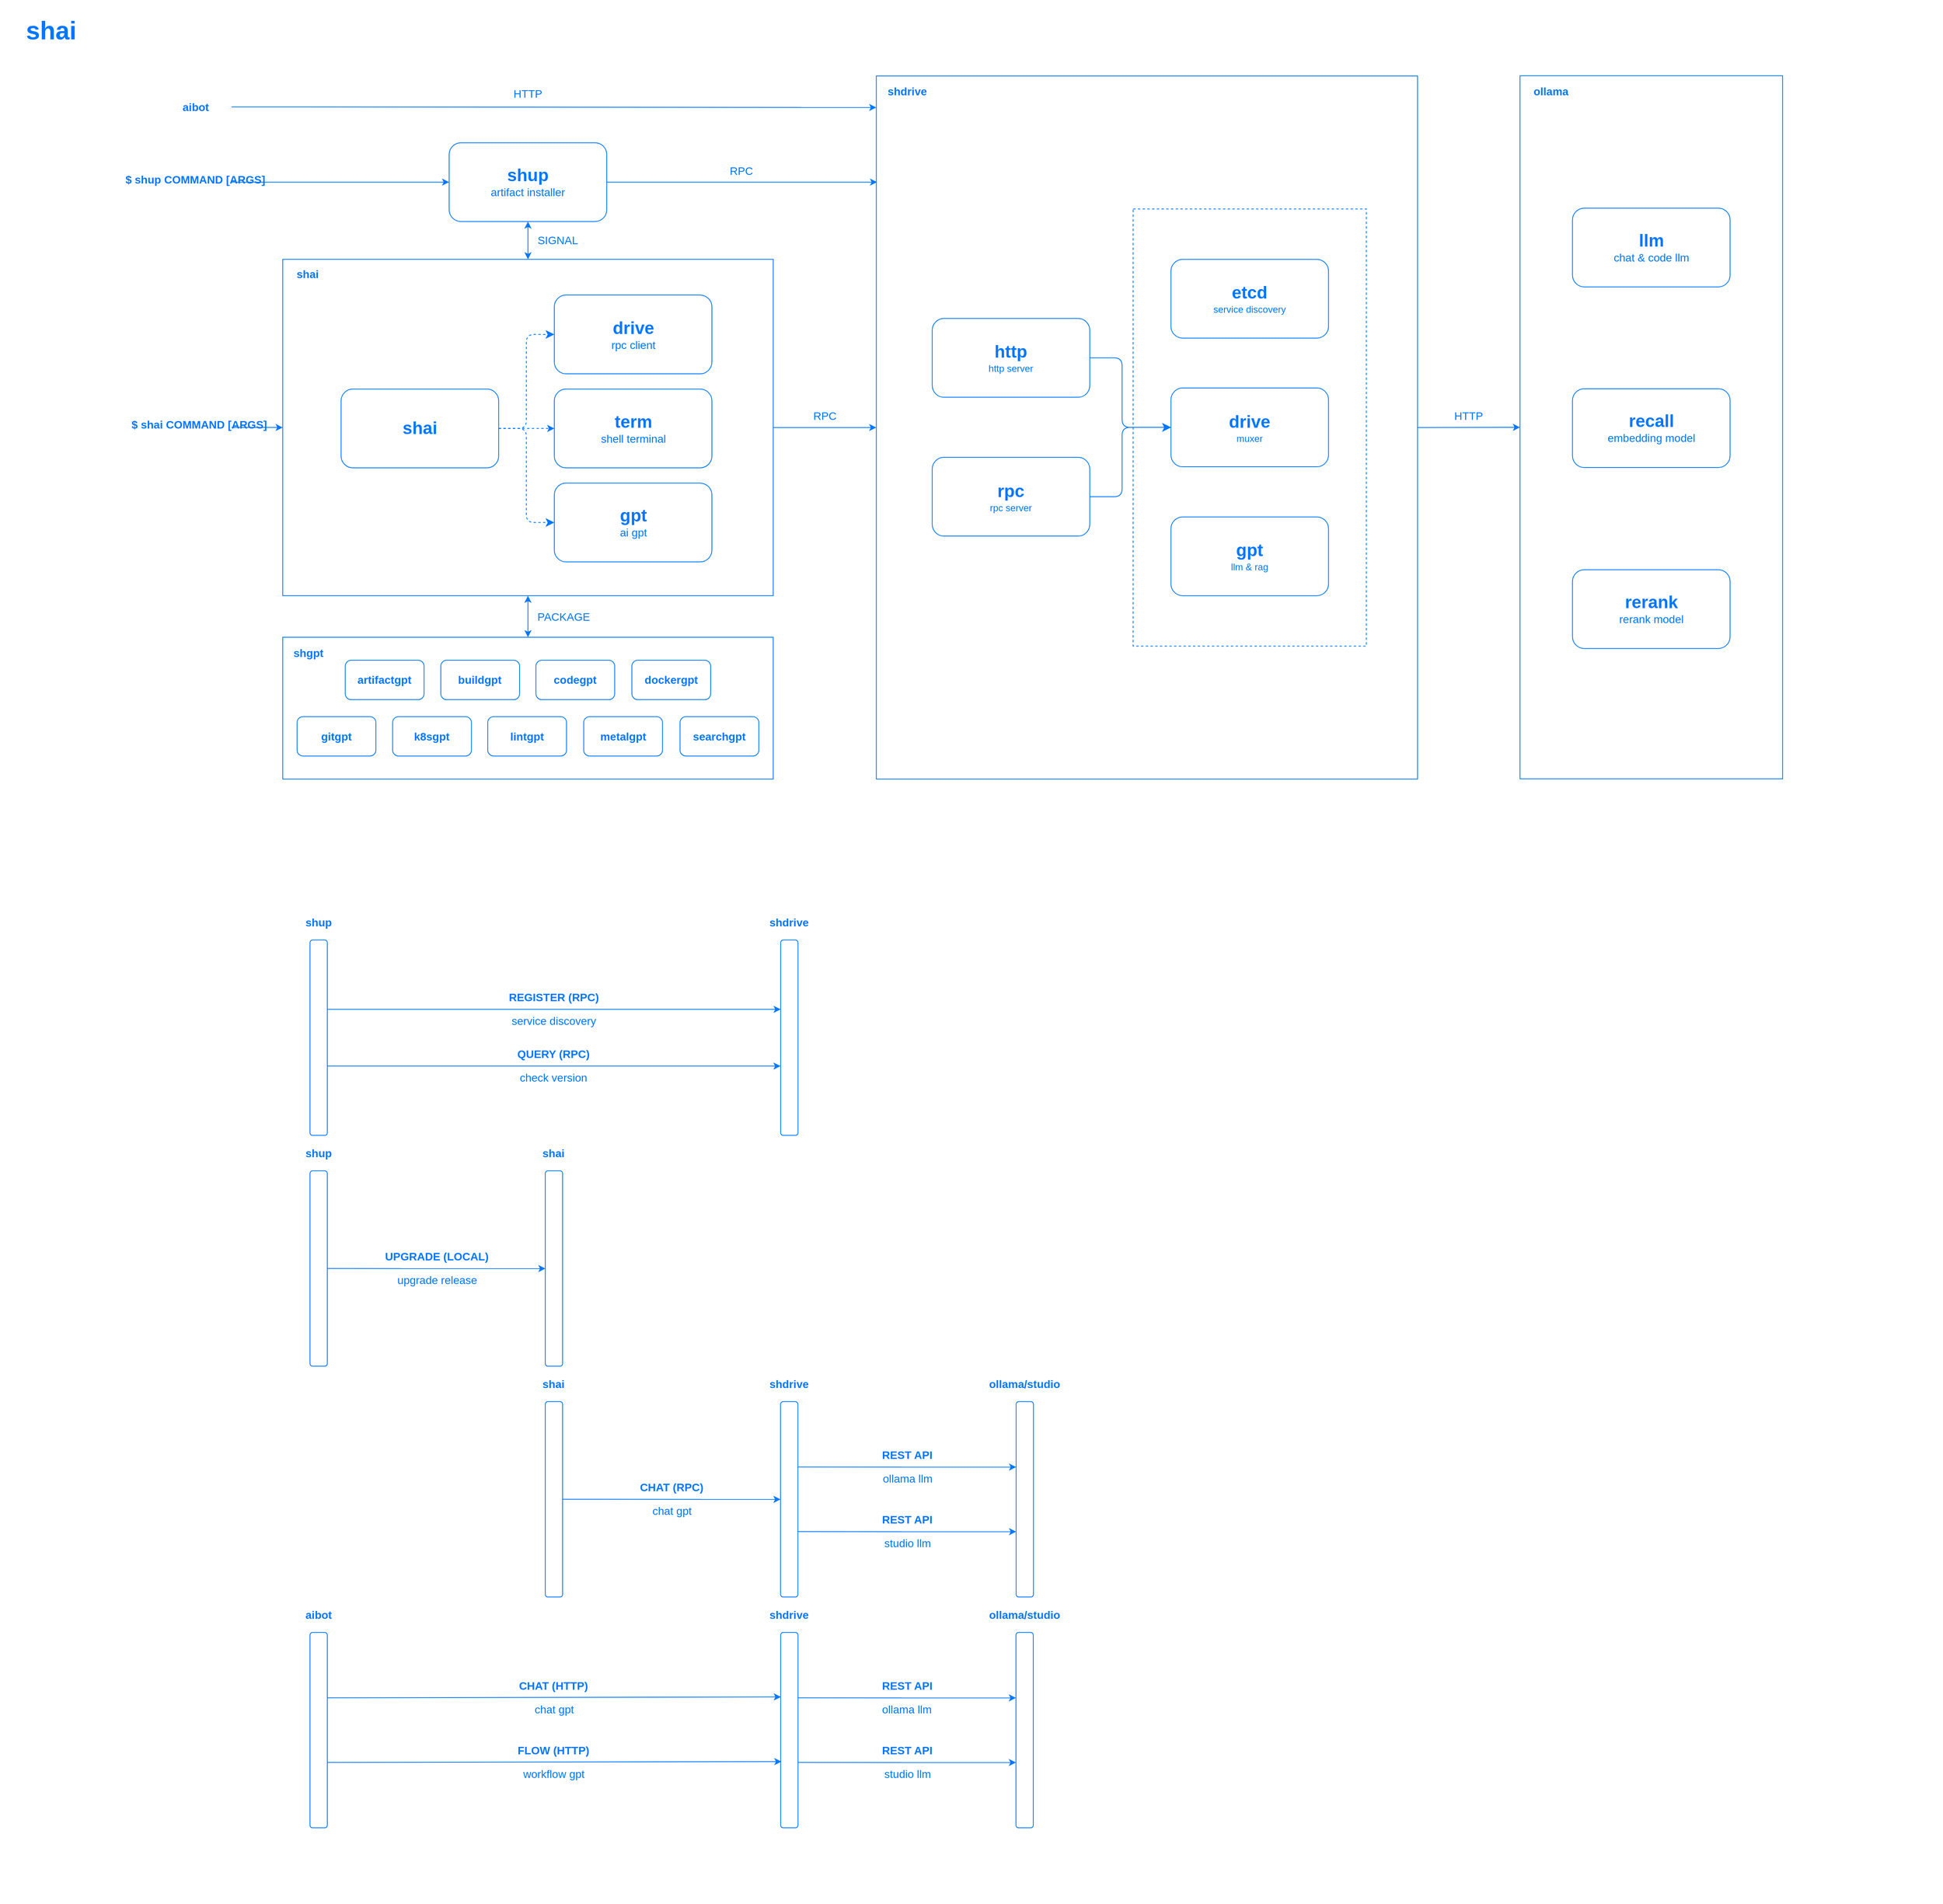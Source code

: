 <mxfile scale="2" border="0">
    <diagram id="lRwunp---gVruRk167lT" name="Page-1">
        <mxGraphModel dx="2921" dy="2061" grid="0" gridSize="10" guides="1" tooltips="1" connect="1" arrows="1" fold="1" page="1" pageScale="1" pageWidth="850" pageHeight="1100" math="0" shadow="0">
            <root>
                <mxCell id="0"/>
                <mxCell id="1" parent="0"/>
                <mxCell id="4" value="" style="rounded=0;whiteSpace=wrap;html=1;strokeColor=none;fillColor=#FFFFFF;" parent="1" vertex="1">
                    <mxGeometry x="-70" y="302.5" width="2465" height="2415.5" as="geometry"/>
                </mxCell>
                <mxCell id="15" value="&lt;font color=&quot;#0077ff&quot; style=&quot;&quot;&gt;&lt;br&gt;&lt;/font&gt;" style="rounded=0;whiteSpace=wrap;html=1;strokeColor=#0077FF;fillColor=none;shadow=0;" parent="1" vertex="1">
                    <mxGeometry x="1042.2" y="398.44" width="686.94" height="892.5" as="geometry"/>
                </mxCell>
                <mxCell id="82" value="" style="rounded=0;whiteSpace=wrap;html=1;fillColor=none;dashed=1;strokeColor=#0077FF;" parent="1" vertex="1">
                    <mxGeometry x="1368.14" y="567.19" width="296" height="555" as="geometry"/>
                </mxCell>
                <mxCell id="24" value="&lt;font color=&quot;#0077ff&quot; style=&quot;&quot;&gt;&lt;br&gt;&lt;/font&gt;" style="rounded=0;whiteSpace=wrap;html=1;strokeColor=#0077FF;fillColor=none;shadow=0;" parent="1" vertex="1">
                    <mxGeometry x="288.83" y="1110.94" width="622.5" height="180" as="geometry"/>
                </mxCell>
                <mxCell id="14" value="" style="rounded=0;whiteSpace=wrap;html=1;strokeColor=#0077FF;fontSize=14;fontColor=#0077FF;fillColor=none;" parent="1" vertex="1">
                    <mxGeometry x="288.83" y="631.19" width="622.5" height="427" as="geometry"/>
                </mxCell>
                <mxCell id="2" value="&lt;font color=&quot;#0077ff&quot; style=&quot;&quot;&gt;&lt;span style=&quot;font-weight: bold; font-size: 22px;&quot;&gt;shai&lt;/span&gt;&lt;br&gt;&lt;/font&gt;" style="rounded=1;whiteSpace=wrap;html=1;strokeColor=#0077FF;fillColor=none;shadow=0;" parent="1" vertex="1">
                    <mxGeometry x="362.9" y="795.93" width="200" height="100" as="geometry"/>
                </mxCell>
                <mxCell id="3" value="$&amp;nbsp;shai COMMAND [ARGS]" style="text;html=1;strokeColor=none;fillColor=none;align=center;verticalAlign=middle;whiteSpace=wrap;rounded=0;fontStyle=1;dashed=1;fontColor=#0077FF;fontSize=14;" parent="1" vertex="1">
                    <mxGeometry x="73.22" y="818.63" width="220" height="45" as="geometry"/>
                </mxCell>
                <mxCell id="5" value="$&amp;nbsp;shup COMMAND [ARGS]" style="text;html=1;strokeColor=none;fillColor=none;align=center;verticalAlign=middle;whiteSpace=wrap;rounded=0;fontStyle=1;dashed=1;fontColor=#0077FF;fontSize=14;" parent="1" vertex="1">
                    <mxGeometry x="63.22" y="507.38" width="230" height="45" as="geometry"/>
                </mxCell>
                <mxCell id="6" value="" style="endArrow=classic;html=1;fontSize=14;fontColor=#0077FF;entryX=0;entryY=0.5;entryDx=0;entryDy=0;exitX=1;exitY=0.5;exitDx=0;exitDy=0;strokeColor=#0077FF;" parent="1" target="14" edge="1">
                    <mxGeometry width="50" height="50" relative="1" as="geometry">
                        <mxPoint x="223.83" y="844.44" as="sourcePoint"/>
                        <mxPoint x="673.83" y="763.44" as="targetPoint"/>
                    </mxGeometry>
                </mxCell>
                <mxCell id="7" value="&lt;font color=&quot;#0077ff&quot; style=&quot;&quot;&gt;&lt;span style=&quot;font-weight: bold; font-size: 22px;&quot;&gt;shup&lt;/span&gt;&lt;br&gt;&lt;font style=&quot;font-size: 14px;&quot;&gt;artifact installer&lt;/font&gt;&lt;br&gt;&lt;/font&gt;" style="rounded=1;whiteSpace=wrap;html=1;strokeColor=#0077FF;fillColor=none;shadow=0;" parent="1" vertex="1">
                    <mxGeometry x="500.08" y="483.19" width="200" height="100" as="geometry"/>
                </mxCell>
                <mxCell id="9" value="&lt;span style=&quot;border-color: var(--border-color); color: rgb(0, 119, 255); font-weight: bold; font-size: 22px;&quot;&gt;drive&lt;/span&gt;&lt;br style=&quot;border-color: var(--border-color); color: rgb(0, 119, 255);&quot;&gt;&lt;font color=&quot;#0077ff&quot; style=&quot;&quot;&gt;&lt;span style=&quot;font-size: 14px;&quot;&gt;rpc client&lt;/span&gt;&lt;br&gt;&lt;/font&gt;" style="rounded=1;whiteSpace=wrap;html=1;strokeColor=#0077FF;fillColor=none;shadow=0;" parent="1" vertex="1">
                    <mxGeometry x="633.53" y="676.56" width="200" height="100" as="geometry"/>
                </mxCell>
                <mxCell id="12" value="" style="endArrow=classic;html=1;fontSize=14;fontColor=#0077FF;entryX=0;entryY=0.5;entryDx=0;entryDy=0;exitX=1;exitY=0.5;exitDx=0;exitDy=0;strokeColor=#0077FF;" parent="1" target="7" edge="1">
                    <mxGeometry width="50" height="50" relative="1" as="geometry">
                        <mxPoint x="223.83" y="533.19" as="sourcePoint"/>
                        <mxPoint x="333.83" y="360.69" as="targetPoint"/>
                    </mxGeometry>
                </mxCell>
                <mxCell id="23" value="" style="endArrow=classic;html=1;fontSize=14;fontColor=#0077FF;exitX=1;exitY=0.5;exitDx=0;exitDy=0;strokeColor=#0077FF;entryX=0;entryY=0.5;entryDx=0;entryDy=0;" parent="1" source="15" target="65" edge="1">
                    <mxGeometry width="50" height="50" relative="1" as="geometry">
                        <mxPoint x="1296.58" y="884.44" as="sourcePoint"/>
                        <mxPoint x="1401.33" y="878.44" as="targetPoint"/>
                    </mxGeometry>
                </mxCell>
                <mxCell id="25" value="&lt;font color=&quot;#0077ff&quot; style=&quot;&quot;&gt;&lt;b style=&quot;&quot;&gt;&lt;font style=&quot;font-size: 14px;&quot;&gt;artifactgpt&lt;/font&gt;&lt;/b&gt;&lt;br&gt;&lt;/font&gt;" style="rounded=1;whiteSpace=wrap;html=1;strokeColor=#0077FF;fillColor=none;shadow=0;" parent="1" vertex="1">
                    <mxGeometry x="368.2" y="1140.16" width="100" height="50" as="geometry"/>
                </mxCell>
                <mxCell id="26" value="&lt;font color=&quot;#0077ff&quot; style=&quot;&quot;&gt;&lt;b style=&quot;&quot;&gt;&lt;font style=&quot;font-size: 14px;&quot;&gt;buildgpt&lt;/font&gt;&lt;/b&gt;&lt;br&gt;&lt;/font&gt;" style="rounded=1;whiteSpace=wrap;html=1;strokeColor=#0077FF;fillColor=none;shadow=0;" parent="1" vertex="1">
                    <mxGeometry x="489.45" y="1140.16" width="100" height="50" as="geometry"/>
                </mxCell>
                <mxCell id="27" value="&lt;font color=&quot;#0077ff&quot; style=&quot;&quot;&gt;&lt;b style=&quot;&quot;&gt;&lt;font style=&quot;font-size: 14px;&quot;&gt;codegpt&lt;/font&gt;&lt;/b&gt;&lt;br&gt;&lt;/font&gt;" style="rounded=1;whiteSpace=wrap;html=1;strokeColor=#0077FF;fillColor=none;shadow=0;" parent="1" vertex="1">
                    <mxGeometry x="610.17" y="1140.16" width="100" height="50" as="geometry"/>
                </mxCell>
                <mxCell id="28" value="&lt;font color=&quot;#0077ff&quot; style=&quot;&quot;&gt;&lt;b style=&quot;&quot;&gt;&lt;font style=&quot;font-size: 14px;&quot;&gt;gitgpt&lt;/font&gt;&lt;/b&gt;&lt;br&gt;&lt;/font&gt;" style="rounded=1;whiteSpace=wrap;html=1;strokeColor=#0077FF;fillColor=none;shadow=0;" parent="1" vertex="1">
                    <mxGeometry x="307.08" y="1211.72" width="100" height="50" as="geometry"/>
                </mxCell>
                <mxCell id="29" value="&lt;font color=&quot;#0077ff&quot; style=&quot;&quot;&gt;&lt;b style=&quot;&quot;&gt;&lt;font style=&quot;font-size: 14px;&quot;&gt;lintgpt&lt;/font&gt;&lt;/b&gt;&lt;br&gt;&lt;/font&gt;" style="rounded=1;whiteSpace=wrap;html=1;strokeColor=#0077FF;fillColor=none;shadow=0;" parent="1" vertex="1">
                    <mxGeometry x="549.05" y="1211.72" width="100" height="50" as="geometry"/>
                </mxCell>
                <mxCell id="30" value="&lt;font color=&quot;#0077ff&quot; style=&quot;&quot;&gt;&lt;b style=&quot;&quot;&gt;&lt;font style=&quot;font-size: 14px;&quot;&gt;metalgpt&lt;/font&gt;&lt;/b&gt;&lt;br&gt;&lt;/font&gt;" style="rounded=1;whiteSpace=wrap;html=1;strokeColor=#0077FF;fillColor=none;shadow=0;" parent="1" vertex="1">
                    <mxGeometry x="670.83" y="1211.72" width="100" height="50" as="geometry"/>
                </mxCell>
                <mxCell id="33" value="shgpt" style="text;strokeColor=none;fillColor=none;html=1;fontSize=14;fontStyle=1;verticalAlign=middle;align=center;rounded=0;shadow=0;fontColor=#0077FF;" parent="1" vertex="1">
                    <mxGeometry x="288.83" y="1110.94" width="65" height="40" as="geometry"/>
                </mxCell>
                <mxCell id="34" value="shai" style="text;strokeColor=none;fillColor=none;html=1;fontSize=14;fontStyle=1;verticalAlign=middle;align=center;rounded=0;shadow=0;fontColor=#0077FF;" parent="1" vertex="1">
                    <mxGeometry x="288.83" y="629.94" width="62.5" height="40" as="geometry"/>
                </mxCell>
                <mxCell id="35" value="shdrive" style="text;strokeColor=none;fillColor=none;html=1;fontSize=14;fontStyle=1;verticalAlign=middle;align=center;rounded=0;shadow=0;fontColor=#0077FF;" parent="1" vertex="1">
                    <mxGeometry x="1042.2" y="398.44" width="77.5" height="40" as="geometry"/>
                </mxCell>
                <mxCell id="37" value="&lt;font color=&quot;#0077ff&quot; style=&quot;&quot;&gt;&lt;span style=&quot;font-weight: bold; font-size: 22px;&quot;&gt;gpt&lt;/span&gt;&lt;br&gt;&lt;font style=&quot;font-size: 14px;&quot;&gt;ai gpt&lt;/font&gt;&lt;br&gt;&lt;/font&gt;" style="rounded=1;whiteSpace=wrap;html=1;strokeColor=#0077FF;fillColor=none;shadow=0;" parent="1" vertex="1">
                    <mxGeometry x="633.53" y="915.31" width="200" height="100" as="geometry"/>
                </mxCell>
                <mxCell id="38" value="" style="edgeStyle=elbowEdgeStyle;elbow=horizontal;endArrow=classic;html=1;rounded=1;endSize=8;startSize=8;dashed=1;strokeColor=#0077FF;exitX=1;exitY=0.5;exitDx=0;exitDy=0;entryX=0;entryY=0.5;entryDx=0;entryDy=0;" parent="1" source="2" target="9" edge="1">
                    <mxGeometry width="50" height="50" relative="1" as="geometry">
                        <mxPoint x="924.15" y="1020.93" as="sourcePoint"/>
                        <mxPoint x="974.15" y="970.93" as="targetPoint"/>
                    </mxGeometry>
                </mxCell>
                <mxCell id="39" value="" style="edgeStyle=elbowEdgeStyle;elbow=horizontal;endArrow=classic;html=1;rounded=1;endSize=8;startSize=8;dashed=1;strokeColor=#0077FF;exitX=1;exitY=0.5;exitDx=0;exitDy=0;entryX=0;entryY=0.5;entryDx=0;entryDy=0;" parent="1" source="2" target="37" edge="1">
                    <mxGeometry width="50" height="50" relative="1" as="geometry">
                        <mxPoint x="572.9" y="844.68" as="sourcePoint"/>
                        <mxPoint x="632.9" y="769.68" as="targetPoint"/>
                    </mxGeometry>
                </mxCell>
                <mxCell id="41" value="" style="endArrow=classic;startArrow=classic;html=1;rounded=1;strokeColor=#0077FF;entryX=0.5;entryY=0;entryDx=0;entryDy=0;exitX=0.5;exitY=1;exitDx=0;exitDy=0;" parent="1" source="7" target="14" edge="1">
                    <mxGeometry width="50" height="50" relative="1" as="geometry">
                        <mxPoint x="801.33" y="940.94" as="sourcePoint"/>
                        <mxPoint x="851.33" y="890.94" as="targetPoint"/>
                    </mxGeometry>
                </mxCell>
                <mxCell id="42" value="" style="endArrow=classic;startArrow=classic;html=1;rounded=1;strokeColor=#0077FF;entryX=0.5;entryY=0;entryDx=0;entryDy=0;exitX=0.5;exitY=1;exitDx=0;exitDy=0;" parent="1" source="14" target="24" edge="1">
                    <mxGeometry width="50" height="50" relative="1" as="geometry">
                        <mxPoint x="610.08" y="585.94" as="sourcePoint"/>
                        <mxPoint x="610.08" y="665.94" as="targetPoint"/>
                    </mxGeometry>
                </mxCell>
                <mxCell id="43" value="shai" style="text;html=1;strokeColor=none;fillColor=none;align=center;verticalAlign=middle;whiteSpace=wrap;rounded=0;fontSize=32;fontStyle=1;fontColor=#0077FF;" parent="1" vertex="1">
                    <mxGeometry x="-70" y="302.5" width="130" height="77.5" as="geometry"/>
                </mxCell>
                <mxCell id="44" value="&lt;span style=&quot;border-color: var(--border-color); color: rgb(0, 119, 255); font-weight: bold; font-size: 22px;&quot;&gt;term&lt;/span&gt;&lt;br style=&quot;border-color: var(--border-color); color: rgb(0, 119, 255);&quot;&gt;&lt;font style=&quot;border-color: var(--border-color); color: rgb(0, 119, 255); font-size: 14px;&quot;&gt;shell terminal&lt;/font&gt;&lt;font color=&quot;#0077ff&quot; style=&quot;&quot;&gt;&lt;br&gt;&lt;/font&gt;" style="rounded=1;whiteSpace=wrap;html=1;strokeColor=#0077FF;fillColor=none;shadow=0;" parent="1" vertex="1">
                    <mxGeometry x="633.53" y="795.93" width="200" height="100" as="geometry"/>
                </mxCell>
                <mxCell id="45" value="" style="endArrow=classic;html=1;fontSize=14;fontColor=#0077FF;entryX=0;entryY=0.5;entryDx=0;entryDy=0;exitX=1;exitY=0.5;exitDx=0;exitDy=0;strokeColor=#0077FF;dashed=1;" parent="1" source="2" target="44" edge="1">
                    <mxGeometry width="50" height="50" relative="1" as="geometry">
                        <mxPoint x="226.65" y="855.93" as="sourcePoint"/>
                        <mxPoint x="291.65" y="855.93" as="targetPoint"/>
                    </mxGeometry>
                </mxCell>
                <mxCell id="46" value="&lt;span style=&quot;color: rgb(0, 119, 255); font-size: 14px;&quot;&gt;SIGNAL&lt;/span&gt;" style="text;html=1;strokeColor=none;fillColor=none;align=center;verticalAlign=middle;whiteSpace=wrap;rounded=0;" parent="1" vertex="1">
                    <mxGeometry x="600.58" y="592.19" width="74" height="30" as="geometry"/>
                </mxCell>
                <mxCell id="49" value="&lt;span style=&quot;color: rgb(0, 119, 255); font-size: 14px;&quot;&gt;PACKAGE&lt;/span&gt;" style="text;html=1;strokeColor=none;fillColor=none;align=center;verticalAlign=middle;whiteSpace=wrap;rounded=0;" parent="1" vertex="1">
                    <mxGeometry x="600.58" y="1069.94" width="89" height="30" as="geometry"/>
                </mxCell>
                <mxCell id="50" value="&lt;span style=&quot;color: rgb(0, 119, 255); font-size: 14px;&quot;&gt;HTTP&lt;/span&gt;" style="text;html=1;strokeColor=none;fillColor=none;align=center;verticalAlign=middle;whiteSpace=wrap;rounded=0;" parent="1" vertex="1">
                    <mxGeometry x="1756.61" y="815.19" width="74" height="30" as="geometry"/>
                </mxCell>
                <mxCell id="48" value="&lt;span style=&quot;color: rgb(0, 119, 255); font-size: 14px;&quot;&gt;RPC&lt;/span&gt;" style="text;html=1;strokeColor=none;fillColor=none;align=center;verticalAlign=middle;whiteSpace=wrap;rounded=0;" parent="1" vertex="1">
                    <mxGeometry x="940.2" y="815.19" width="74" height="30" as="geometry"/>
                </mxCell>
                <mxCell id="62" value="&lt;span style=&quot;border-color: var(--border-color); color: rgb(0, 119, 255); font-weight: bold; font-size: 22px;&quot;&gt;etcd&lt;br&gt;&lt;/span&gt;&lt;font color=&quot;#0077ff&quot; style=&quot;&quot;&gt;service discovery&lt;br&gt;&lt;/font&gt;" style="rounded=1;whiteSpace=wrap;html=1;strokeColor=#0077FF;fillColor=none;shadow=0;" parent="1" vertex="1">
                    <mxGeometry x="1416.14" y="631.19" width="200" height="100" as="geometry"/>
                </mxCell>
                <mxCell id="63" value="&lt;span style=&quot;border-color: var(--border-color); color: rgb(0, 119, 255); font-weight: bold; font-size: 22px;&quot;&gt;gpt&lt;br&gt;&lt;/span&gt;&lt;font color=&quot;#0077ff&quot; style=&quot;&quot;&gt;llm &amp;amp; rag&lt;br&gt;&lt;/font&gt;" style="rounded=1;whiteSpace=wrap;html=1;strokeColor=#0077FF;fillColor=none;shadow=0;" parent="1" vertex="1">
                    <mxGeometry x="1416.14" y="958.19" width="200" height="100" as="geometry"/>
                </mxCell>
                <mxCell id="64" value="&lt;span style=&quot;border-color: var(--border-color); color: rgb(0, 119, 255); font-weight: bold; font-size: 22px;&quot;&gt;drive&lt;br&gt;&lt;/span&gt;&lt;font color=&quot;#0077ff&quot; style=&quot;&quot;&gt;muxer&lt;br&gt;&lt;/font&gt;" style="rounded=1;whiteSpace=wrap;html=1;strokeColor=#0077FF;fillColor=none;shadow=0;" parent="1" vertex="1">
                    <mxGeometry x="1416.14" y="794.56" width="200" height="100" as="geometry"/>
                </mxCell>
                <mxCell id="65" value="&lt;font color=&quot;#0077ff&quot; style=&quot;&quot;&gt;&lt;br&gt;&lt;/font&gt;" style="rounded=0;whiteSpace=wrap;html=1;strokeColor=#0077FF;fillColor=none;shadow=0;" parent="1" vertex="1">
                    <mxGeometry x="1859.14" y="398.19" width="333.25" height="892.5" as="geometry"/>
                </mxCell>
                <mxCell id="66" value="ollama" style="text;strokeColor=none;fillColor=none;html=1;fontSize=14;fontStyle=1;verticalAlign=middle;align=center;rounded=0;shadow=0;fontColor=#0077FF;" parent="1" vertex="1">
                    <mxGeometry x="1859.14" y="398.19" width="77.5" height="40" as="geometry"/>
                </mxCell>
                <mxCell id="67" value="&lt;span style=&quot;border-color: var(--border-color); color: rgb(0, 119, 255); font-weight: bold; font-size: 22px;&quot;&gt;llm&lt;/span&gt;&lt;br style=&quot;border-color: var(--border-color); color: rgb(0, 119, 255);&quot;&gt;&lt;font style=&quot;border-color: var(--border-color); color: rgb(0, 119, 255); font-size: 14px;&quot;&gt;chat &amp;amp; code llm&lt;/font&gt;&lt;font color=&quot;#0077ff&quot; style=&quot;&quot;&gt;&lt;br&gt;&lt;/font&gt;" style="rounded=1;whiteSpace=wrap;html=1;strokeColor=#0077FF;fillColor=none;shadow=0;" parent="1" vertex="1">
                    <mxGeometry x="1925.77" y="566.19" width="200" height="100" as="geometry"/>
                </mxCell>
                <mxCell id="68" value="&lt;span style=&quot;border-color: var(--border-color); color: rgb(0, 119, 255); font-weight: bold; font-size: 22px;&quot;&gt;recall&lt;/span&gt;&lt;br style=&quot;border-color: var(--border-color); color: rgb(0, 119, 255);&quot;&gt;&lt;font style=&quot;border-color: var(--border-color); color: rgb(0, 119, 255); font-size: 14px;&quot;&gt;embedding model&lt;/font&gt;&lt;font color=&quot;#0077ff&quot; style=&quot;&quot;&gt;&lt;br&gt;&lt;/font&gt;" style="rounded=1;whiteSpace=wrap;html=1;strokeColor=#0077FF;fillColor=none;shadow=0;" parent="1" vertex="1">
                    <mxGeometry x="1925.77" y="795.44" width="200" height="100" as="geometry"/>
                </mxCell>
                <mxCell id="69" value="&lt;span style=&quot;border-color: var(--border-color); color: rgb(0, 119, 255); font-weight: bold; font-size: 22px;&quot;&gt;rerank&lt;/span&gt;&lt;br style=&quot;border-color: var(--border-color); color: rgb(0, 119, 255);&quot;&gt;&lt;font style=&quot;border-color: var(--border-color); color: rgb(0, 119, 255); font-size: 14px;&quot;&gt;rerank model&lt;/font&gt;&lt;font color=&quot;#0077ff&quot; style=&quot;&quot;&gt;&lt;br&gt;&lt;/font&gt;" style="rounded=1;whiteSpace=wrap;html=1;strokeColor=#0077FF;fillColor=none;shadow=0;" parent="1" vertex="1">
                    <mxGeometry x="1925.77" y="1025.19" width="200" height="100" as="geometry"/>
                </mxCell>
                <mxCell id="70" value="" style="endArrow=classic;html=1;fontSize=14;fontColor=#0077FF;exitX=1;exitY=0.5;exitDx=0;exitDy=0;strokeColor=#0077FF;" parent="1" source="7" edge="1">
                    <mxGeometry width="50" height="50" relative="1" as="geometry">
                        <mxPoint x="700.08" y="495.44" as="sourcePoint"/>
                        <mxPoint x="1043.2" y="533.19" as="targetPoint"/>
                    </mxGeometry>
                </mxCell>
                <mxCell id="71" value="" style="endArrow=classic;html=1;fontSize=14;fontColor=#0077FF;strokeColor=#0077FF;exitX=1;exitY=0.5;exitDx=0;exitDy=0;entryX=0;entryY=0.5;entryDx=0;entryDy=0;" parent="1" source="14" target="15" edge="1">
                    <mxGeometry width="50" height="50" relative="1" as="geometry">
                        <mxPoint x="911.2" y="882.19" as="sourcePoint"/>
                        <mxPoint x="1096.33" y="882.2" as="targetPoint"/>
                    </mxGeometry>
                </mxCell>
                <mxCell id="72" value="&lt;span style=&quot;color: rgb(0, 119, 255); font-size: 14px;&quot;&gt;RPC&lt;/span&gt;" style="text;html=1;strokeColor=none;fillColor=none;align=center;verticalAlign=middle;whiteSpace=wrap;rounded=0;" parent="1" vertex="1">
                    <mxGeometry x="833.53" y="504.19" width="74" height="30" as="geometry"/>
                </mxCell>
                <mxCell id="73" value="" style="endArrow=classic;html=1;fontSize=14;fontColor=#0077FF;entryX=0;entryY=1;entryDx=0;entryDy=0;exitX=1;exitY=0.5;exitDx=0;exitDy=0;strokeColor=#0077FF;" parent="1" source="74" target="35" edge="1">
                    <mxGeometry width="50" height="50" relative="1" as="geometry">
                        <mxPoint x="449.2" y="437.53" as="sourcePoint"/>
                        <mxPoint x="725.45" y="437.53" as="targetPoint"/>
                    </mxGeometry>
                </mxCell>
                <mxCell id="74" value="aibot" style="text;html=1;strokeColor=none;fillColor=none;align=center;verticalAlign=middle;whiteSpace=wrap;rounded=0;fontStyle=1;dashed=1;fontColor=#0077FF;fontSize=14;" parent="1" vertex="1">
                    <mxGeometry x="132.61" y="415.19" width="91.22" height="45" as="geometry"/>
                </mxCell>
                <mxCell id="75" value="&lt;span style=&quot;color: rgb(0, 119, 255); font-size: 14px;&quot;&gt;HTTP&lt;/span&gt;" style="text;html=1;strokeColor=none;fillColor=none;align=center;verticalAlign=middle;whiteSpace=wrap;rounded=0;" parent="1" vertex="1">
                    <mxGeometry x="563.08" y="406.31" width="74" height="30" as="geometry"/>
                </mxCell>
                <mxCell id="80" value="&lt;font color=&quot;#0077ff&quot; style=&quot;&quot;&gt;&lt;span style=&quot;font-size: 22px;&quot;&gt;&lt;b&gt;http&lt;br&gt;&lt;/b&gt;&lt;/span&gt;http server&lt;br&gt;&lt;/font&gt;" style="rounded=1;whiteSpace=wrap;html=1;strokeColor=#0077FF;fillColor=none;shadow=0;" parent="1" vertex="1">
                    <mxGeometry x="1113.14" y="706.31" width="200" height="100" as="geometry"/>
                </mxCell>
                <mxCell id="81" value="&lt;font color=&quot;#0077ff&quot; style=&quot;&quot;&gt;&lt;span style=&quot;font-size: 22px;&quot;&gt;&lt;b&gt;rpc&lt;br&gt;&lt;/b&gt;&lt;/span&gt;rpc server&lt;br&gt;&lt;/font&gt;" style="rounded=1;whiteSpace=wrap;html=1;strokeColor=#0077FF;fillColor=none;shadow=0;" parent="1" vertex="1">
                    <mxGeometry x="1113.14" y="882.56" width="200" height="100" as="geometry"/>
                </mxCell>
                <mxCell id="84" value="" style="edgeStyle=elbowEdgeStyle;elbow=horizontal;endArrow=classic;html=1;rounded=1;endSize=8;startSize=8;exitX=1;exitY=0.5;exitDx=0;exitDy=0;entryX=0;entryY=0.5;entryDx=0;entryDy=0;strokeColor=#0077FF;" parent="1" source="80" target="64" edge="1">
                    <mxGeometry width="50" height="50" relative="1" as="geometry">
                        <mxPoint x="1339.14" y="941.31" as="sourcePoint"/>
                        <mxPoint x="1389.14" y="891.31" as="targetPoint"/>
                        <Array as="points">
                            <mxPoint x="1354.14" y="801.31"/>
                        </Array>
                    </mxGeometry>
                </mxCell>
                <mxCell id="85" value="" style="edgeStyle=elbowEdgeStyle;elbow=horizontal;endArrow=classic;html=1;rounded=1;endSize=8;startSize=8;exitX=1;exitY=0.5;exitDx=0;exitDy=0;entryX=0;entryY=0.5;entryDx=0;entryDy=0;strokeColor=#0077FF;" parent="1" source="81" target="64" edge="1">
                    <mxGeometry width="50" height="50" relative="1" as="geometry">
                        <mxPoint x="1323.14" y="766.31" as="sourcePoint"/>
                        <mxPoint x="1426.14" y="854.56" as="targetPoint"/>
                        <Array as="points">
                            <mxPoint x="1354.14" y="887.31"/>
                        </Array>
                    </mxGeometry>
                </mxCell>
                <mxCell id="86" value="&lt;font color=&quot;#0077ff&quot; style=&quot;&quot;&gt;&lt;b style=&quot;&quot;&gt;&lt;font style=&quot;font-size: 14px;&quot;&gt;dockergpt&lt;/font&gt;&lt;/b&gt;&lt;br&gt;&lt;/font&gt;" style="rounded=1;whiteSpace=wrap;html=1;strokeColor=#0077FF;fillColor=none;shadow=0;" parent="1" vertex="1">
                    <mxGeometry x="731.95" y="1140.16" width="100" height="50" as="geometry"/>
                </mxCell>
                <mxCell id="87" value="&lt;font color=&quot;#0077ff&quot; style=&quot;&quot;&gt;&lt;b style=&quot;&quot;&gt;&lt;font style=&quot;font-size: 14px;&quot;&gt;k8sgpt&lt;/font&gt;&lt;/b&gt;&lt;br&gt;&lt;/font&gt;" style="rounded=1;whiteSpace=wrap;html=1;strokeColor=#0077FF;fillColor=none;shadow=0;" parent="1" vertex="1">
                    <mxGeometry x="428.33" y="1211.72" width="100" height="50" as="geometry"/>
                </mxCell>
                <mxCell id="88" value="&lt;font color=&quot;#0077ff&quot; style=&quot;&quot;&gt;&lt;br&gt;&lt;/font&gt;" style="rounded=1;whiteSpace=wrap;html=1;strokeColor=#0077FF;fillColor=none;shadow=0;" parent="1" vertex="1">
                    <mxGeometry x="323.44" y="1788.31" width="22" height="248" as="geometry"/>
                </mxCell>
                <mxCell id="89" value="&lt;font color=&quot;#0077ff&quot; style=&quot;&quot;&gt;&lt;br&gt;&lt;/font&gt;" style="rounded=1;whiteSpace=wrap;html=1;strokeColor=#0077FF;fillColor=none;shadow=0;" parent="1" vertex="1">
                    <mxGeometry x="622.05" y="1788.31" width="22" height="248" as="geometry"/>
                </mxCell>
                <mxCell id="90" value="" style="endArrow=classic;html=1;fontSize=14;fontColor=#0077FF;exitX=1;exitY=0.5;exitDx=0;exitDy=0;strokeColor=#0077FF;entryX=0;entryY=0.5;entryDx=0;entryDy=0;" parent="1" edge="1">
                    <mxGeometry width="50" height="50" relative="1" as="geometry">
                        <mxPoint x="345.2" y="1583.31" as="sourcePoint"/>
                        <mxPoint x="920.81" y="1583.31" as="targetPoint"/>
                    </mxGeometry>
                </mxCell>
                <mxCell id="91" value="&lt;span style=&quot;color: rgb(0, 119, 255); font-size: 14px;&quot;&gt;REGISTER (RPC)&lt;/span&gt;" style="text;html=1;strokeColor=none;fillColor=none;align=center;verticalAlign=middle;whiteSpace=wrap;rounded=0;fontStyle=1" parent="1" vertex="1">
                    <mxGeometry x="568.05" y="1553.31" width="130.01" height="30" as="geometry"/>
                </mxCell>
                <mxCell id="92" value="&lt;font color=&quot;#0077ff&quot;&gt;&lt;span style=&quot;font-size: 14px;&quot;&gt;service discovery&lt;/span&gt;&lt;/font&gt;" style="text;html=1;strokeColor=none;fillColor=none;align=center;verticalAlign=middle;whiteSpace=wrap;rounded=0;" parent="1" vertex="1">
                    <mxGeometry x="574.11" y="1583.31" width="117.89" height="30" as="geometry"/>
                </mxCell>
                <mxCell id="93" value="" style="endArrow=classic;html=1;fontSize=14;fontColor=#0077FF;exitX=1;exitY=0.5;exitDx=0;exitDy=0;strokeColor=#0077FF;entryX=0.011;entryY=0.121;entryDx=0;entryDy=0;entryPerimeter=0;" parent="1" edge="1">
                    <mxGeometry width="50" height="50" relative="1" as="geometry">
                        <mxPoint x="345.44" y="1912.31" as="sourcePoint"/>
                        <mxPoint x="622.292" y="1912.318" as="targetPoint"/>
                    </mxGeometry>
                </mxCell>
                <mxCell id="94" value="&lt;span style=&quot;color: rgb(0, 119, 255); font-size: 14px;&quot;&gt;UPGRADE (LOCAL)&lt;/span&gt;" style="text;html=1;strokeColor=none;fillColor=none;align=center;verticalAlign=middle;whiteSpace=wrap;rounded=0;fontStyle=1" parent="1" vertex="1">
                    <mxGeometry x="415.63" y="1882.31" width="137.37" height="30" as="geometry"/>
                </mxCell>
                <mxCell id="95" value="&lt;span style=&quot;color: rgb(0, 119, 255); font-size: 14px;&quot;&gt;upgrade release&lt;/span&gt;" style="text;html=1;strokeColor=none;fillColor=none;align=center;verticalAlign=middle;whiteSpace=wrap;rounded=0;" parent="1" vertex="1">
                    <mxGeometry x="431.56" y="1912.31" width="105.5" height="30" as="geometry"/>
                </mxCell>
                <mxCell id="96" value="&lt;font color=&quot;#0077ff&quot; style=&quot;&quot;&gt;&lt;br&gt;&lt;/font&gt;" style="rounded=1;whiteSpace=wrap;html=1;strokeColor=#0077FF;fillColor=none;shadow=0;" parent="1" vertex="1">
                    <mxGeometry x="622.05" y="2081.31" width="22" height="248" as="geometry"/>
                </mxCell>
                <mxCell id="97" value="&lt;font color=&quot;#0077ff&quot; style=&quot;&quot;&gt;&lt;br&gt;&lt;/font&gt;" style="rounded=1;whiteSpace=wrap;html=1;strokeColor=#0077FF;fillColor=none;shadow=0;" parent="1" vertex="1">
                    <mxGeometry x="920.66" y="2081.31" width="22" height="248" as="geometry"/>
                </mxCell>
                <mxCell id="98" value="" style="endArrow=classic;html=1;fontSize=14;fontColor=#0077FF;exitX=1;exitY=0.5;exitDx=0;exitDy=0;strokeColor=#0077FF;entryX=0.011;entryY=0.121;entryDx=0;entryDy=0;entryPerimeter=0;" parent="1" edge="1">
                    <mxGeometry width="50" height="50" relative="1" as="geometry">
                        <mxPoint x="643.81" y="2205.31" as="sourcePoint"/>
                        <mxPoint x="920.662" y="2205.318" as="targetPoint"/>
                    </mxGeometry>
                </mxCell>
                <mxCell id="99" value="&lt;span style=&quot;color: rgb(0, 119, 255); font-size: 14px;&quot;&gt;CHAT (RPC)&lt;/span&gt;" style="text;html=1;strokeColor=none;fillColor=none;align=center;verticalAlign=middle;whiteSpace=wrap;rounded=0;fontStyle=1" parent="1" vertex="1">
                    <mxGeometry x="731.06" y="2175.31" width="103.24" height="30" as="geometry"/>
                </mxCell>
                <mxCell id="100" value="&lt;span style=&quot;color: rgb(0, 119, 255); font-size: 14px;&quot;&gt;chat gpt&lt;/span&gt;" style="text;html=1;strokeColor=none;fillColor=none;align=center;verticalAlign=middle;whiteSpace=wrap;rounded=0;" parent="1" vertex="1">
                    <mxGeometry x="726.61" y="2205.31" width="112.13" height="30" as="geometry"/>
                </mxCell>
                <mxCell id="101" value="&lt;font color=&quot;#0077ff&quot; style=&quot;&quot;&gt;&lt;br&gt;&lt;/font&gt;" style="rounded=1;whiteSpace=wrap;html=1;strokeColor=#0077FF;fillColor=none;shadow=0;" parent="1" vertex="1">
                    <mxGeometry x="920.81" y="2374.31" width="22" height="248" as="geometry"/>
                </mxCell>
                <mxCell id="102" value="&lt;font color=&quot;#0077ff&quot; style=&quot;&quot;&gt;&lt;br&gt;&lt;/font&gt;" style="rounded=1;whiteSpace=wrap;html=1;strokeColor=#0077FF;fillColor=none;shadow=0;" parent="1" vertex="1">
                    <mxGeometry x="1219.42" y="2374.31" width="22" height="248" as="geometry"/>
                </mxCell>
                <mxCell id="103" value="ollama/studio" style="text;html=1;strokeColor=none;fillColor=none;align=center;verticalAlign=middle;whiteSpace=wrap;rounded=0;fontStyle=1;dashed=1;fontColor=#0077FF;fontSize=14;" parent="1" vertex="1">
                    <mxGeometry x="1180.11" y="2329.31" width="100.63" height="45" as="geometry"/>
                </mxCell>
                <mxCell id="104" value="" style="endArrow=classic;html=1;fontSize=14;fontColor=#0077FF;exitX=1;exitY=0.5;exitDx=0;exitDy=0;strokeColor=#0077FF;entryX=0.011;entryY=0.121;entryDx=0;entryDy=0;entryPerimeter=0;" parent="1" edge="1">
                    <mxGeometry width="50" height="50" relative="1" as="geometry">
                        <mxPoint x="942.57" y="2457.31" as="sourcePoint"/>
                        <mxPoint x="1219.422" y="2457.318" as="targetPoint"/>
                    </mxGeometry>
                </mxCell>
                <mxCell id="105" value="&lt;span style=&quot;color: rgb(0, 119, 255); font-size: 14px;&quot;&gt;REST API&lt;/span&gt;" style="text;html=1;strokeColor=none;fillColor=none;align=center;verticalAlign=middle;whiteSpace=wrap;rounded=0;fontStyle=1" parent="1" vertex="1">
                    <mxGeometry x="1029.82" y="2427.31" width="103.24" height="30" as="geometry"/>
                </mxCell>
                <mxCell id="106" value="&lt;span style=&quot;color: rgb(0, 119, 255); font-size: 14px;&quot;&gt;ollama llm&lt;/span&gt;" style="text;html=1;strokeColor=none;fillColor=none;align=center;verticalAlign=middle;whiteSpace=wrap;rounded=0;" parent="1" vertex="1">
                    <mxGeometry x="1025.37" y="2457.31" width="112.13" height="30" as="geometry"/>
                </mxCell>
                <mxCell id="107" value="" style="endArrow=classic;html=1;fontSize=14;fontColor=#0077FF;exitX=1;exitY=0.5;exitDx=0;exitDy=0;strokeColor=#0077FF;entryX=0.011;entryY=0.121;entryDx=0;entryDy=0;entryPerimeter=0;" parent="1" edge="1">
                    <mxGeometry width="50" height="50" relative="1" as="geometry">
                        <mxPoint x="942.57" y="2539.31" as="sourcePoint"/>
                        <mxPoint x="1219.422" y="2539.318" as="targetPoint"/>
                    </mxGeometry>
                </mxCell>
                <mxCell id="108" value="&lt;span style=&quot;color: rgb(0, 119, 255); font-size: 14px;&quot;&gt;REST API&lt;/span&gt;" style="text;html=1;strokeColor=none;fillColor=none;align=center;verticalAlign=middle;whiteSpace=wrap;rounded=0;fontStyle=1" parent="1" vertex="1">
                    <mxGeometry x="1012.76" y="2509.31" width="137.37" height="30" as="geometry"/>
                </mxCell>
                <mxCell id="109" value="&lt;span style=&quot;color: rgb(0, 119, 255); font-size: 14px;&quot;&gt;studio llm&lt;/span&gt;" style="text;html=1;strokeColor=none;fillColor=none;align=center;verticalAlign=middle;whiteSpace=wrap;rounded=0;" parent="1" vertex="1">
                    <mxGeometry x="1028.69" y="2539.31" width="105.5" height="30" as="geometry"/>
                </mxCell>
                <mxCell id="110" value="&lt;font color=&quot;#0077ff&quot; style=&quot;&quot;&gt;&lt;br&gt;&lt;/font&gt;" style="rounded=1;whiteSpace=wrap;html=1;strokeColor=#0077FF;fillColor=none;shadow=0;" parent="1" vertex="1">
                    <mxGeometry x="323.44" y="2374.31" width="22" height="248" as="geometry"/>
                </mxCell>
                <mxCell id="111" value="aibot" style="text;html=1;strokeColor=none;fillColor=none;align=center;verticalAlign=middle;whiteSpace=wrap;rounded=0;fontStyle=1;dashed=1;fontColor=#0077FF;fontSize=14;" parent="1" vertex="1">
                    <mxGeometry x="288.83" y="2329.31" width="91.22" height="45" as="geometry"/>
                </mxCell>
                <mxCell id="112" value="" style="endArrow=classic;html=1;fontSize=14;fontColor=#0077FF;exitX=1;exitY=0.5;exitDx=0;exitDy=0;strokeColor=#0077FF;entryX=0.013;entryY=0.33;entryDx=0;entryDy=0;entryPerimeter=0;" parent="1" target="101" edge="1">
                    <mxGeometry width="50" height="50" relative="1" as="geometry">
                        <mxPoint x="345.2" y="2457.31" as="sourcePoint"/>
                        <mxPoint x="622.052" y="2457.318" as="targetPoint"/>
                    </mxGeometry>
                </mxCell>
                <mxCell id="113" value="&lt;span style=&quot;color: rgb(0, 119, 255); font-size: 14px;&quot;&gt;CHAT (HTTP)&lt;/span&gt;" style="text;html=1;strokeColor=none;fillColor=none;align=center;verticalAlign=middle;whiteSpace=wrap;rounded=0;fontStyle=1" parent="1" vertex="1">
                    <mxGeometry x="581.43" y="2427.31" width="103.24" height="30" as="geometry"/>
                </mxCell>
                <mxCell id="114" value="&lt;span style=&quot;color: rgb(0, 119, 255); font-size: 14px;&quot;&gt;chat gpt&lt;/span&gt;" style="text;html=1;strokeColor=none;fillColor=none;align=center;verticalAlign=middle;whiteSpace=wrap;rounded=0;" parent="1" vertex="1">
                    <mxGeometry x="561.51" y="2457.31" width="143.08" height="30" as="geometry"/>
                </mxCell>
                <mxCell id="115" value="" style="endArrow=classic;html=1;fontSize=14;fontColor=#0077FF;exitX=1;exitY=0.5;exitDx=0;exitDy=0;strokeColor=#0077FF;entryX=0.044;entryY=0.661;entryDx=0;entryDy=0;entryPerimeter=0;" parent="1" target="101" edge="1">
                    <mxGeometry width="50" height="50" relative="1" as="geometry">
                        <mxPoint x="345.2" y="2539.31" as="sourcePoint"/>
                        <mxPoint x="915.44" y="2539.31" as="targetPoint"/>
                    </mxGeometry>
                </mxCell>
                <mxCell id="116" value="&lt;span style=&quot;color: rgb(0, 119, 255); font-size: 14px;&quot;&gt;FLOW (HTTP)&lt;/span&gt;" style="text;html=1;strokeColor=none;fillColor=none;align=center;verticalAlign=middle;whiteSpace=wrap;rounded=0;fontStyle=1" parent="1" vertex="1">
                    <mxGeometry x="553.35" y="2509.31" width="159.39" height="30" as="geometry"/>
                </mxCell>
                <mxCell id="117" value="&lt;span style=&quot;color: rgb(0, 119, 255); font-size: 14px;&quot;&gt;workflow gpt&lt;/span&gt;" style="text;html=1;strokeColor=none;fillColor=none;align=center;verticalAlign=middle;whiteSpace=wrap;rounded=0;" parent="1" vertex="1">
                    <mxGeometry x="560.82" y="2539.31" width="144.46" height="30" as="geometry"/>
                </mxCell>
                <mxCell id="118" value="&lt;font color=&quot;#0077ff&quot; style=&quot;&quot;&gt;&lt;br&gt;&lt;/font&gt;" style="rounded=1;whiteSpace=wrap;html=1;strokeColor=#0077FF;fillColor=none;shadow=0;" parent="1" vertex="1">
                    <mxGeometry x="920.81" y="1495.31" width="22" height="248" as="geometry"/>
                </mxCell>
                <mxCell id="119" value="shdrive" style="text;html=1;strokeColor=none;fillColor=none;align=center;verticalAlign=middle;whiteSpace=wrap;rounded=0;fontStyle=1;dashed=1;fontColor=#0077FF;fontSize=14;" parent="1" vertex="1">
                    <mxGeometry x="886.2" y="1450.31" width="91.22" height="45" as="geometry"/>
                </mxCell>
                <mxCell id="120" value="&lt;font color=&quot;#0077ff&quot; style=&quot;&quot;&gt;&lt;br&gt;&lt;/font&gt;" style="rounded=1;whiteSpace=wrap;html=1;strokeColor=#0077FF;fillColor=none;shadow=0;" parent="1" vertex="1">
                    <mxGeometry x="323.44" y="1495.31" width="22" height="248" as="geometry"/>
                </mxCell>
                <mxCell id="121" value="shup" style="text;html=1;strokeColor=none;fillColor=none;align=center;verticalAlign=middle;whiteSpace=wrap;rounded=0;fontStyle=1;dashed=1;fontColor=#0077FF;fontSize=14;" parent="1" vertex="1">
                    <mxGeometry x="288.83" y="1450.31" width="91.22" height="45" as="geometry"/>
                </mxCell>
                <mxCell id="122" value="shai" style="text;html=1;strokeColor=none;fillColor=none;align=center;verticalAlign=middle;whiteSpace=wrap;rounded=0;fontStyle=1;dashed=1;fontColor=#0077FF;fontSize=14;" parent="1" vertex="1">
                    <mxGeometry x="587.44" y="1743.31" width="91.22" height="45" as="geometry"/>
                </mxCell>
                <mxCell id="123" value="" style="endArrow=classic;html=1;fontSize=14;fontColor=#0077FF;exitX=1;exitY=0.5;exitDx=0;exitDy=0;strokeColor=#0077FF;entryX=0;entryY=0.5;entryDx=0;entryDy=0;" parent="1" edge="1">
                    <mxGeometry width="50" height="50" relative="1" as="geometry">
                        <mxPoint x="345.05" y="1655.31" as="sourcePoint"/>
                        <mxPoint x="920.66" y="1655.31" as="targetPoint"/>
                    </mxGeometry>
                </mxCell>
                <mxCell id="124" value="&lt;span style=&quot;color: rgb(0, 119, 255); font-size: 14px;&quot;&gt;QUERY (RPC)&lt;/span&gt;" style="text;html=1;strokeColor=none;fillColor=none;align=center;verticalAlign=middle;whiteSpace=wrap;rounded=0;fontStyle=1" parent="1" vertex="1">
                    <mxGeometry x="581.28" y="1625.31" width="103.24" height="30" as="geometry"/>
                </mxCell>
                <mxCell id="125" value="&lt;span style=&quot;color: rgb(0, 119, 255); font-size: 14px;&quot;&gt;check version&lt;/span&gt;" style="text;html=1;strokeColor=none;fillColor=none;align=center;verticalAlign=middle;whiteSpace=wrap;rounded=0;" parent="1" vertex="1">
                    <mxGeometry x="585.4" y="1655.31" width="95" height="30" as="geometry"/>
                </mxCell>
                <mxCell id="126" value="shai" style="text;html=1;strokeColor=none;fillColor=none;align=center;verticalAlign=middle;whiteSpace=wrap;rounded=0;fontStyle=1;dashed=1;fontColor=#0077FF;fontSize=14;" parent="1" vertex="1">
                    <mxGeometry x="587.44" y="2036.31" width="91.22" height="45" as="geometry"/>
                </mxCell>
                <mxCell id="127" value="shdrive" style="text;html=1;strokeColor=none;fillColor=none;align=center;verticalAlign=middle;whiteSpace=wrap;rounded=0;fontStyle=1;dashed=1;fontColor=#0077FF;fontSize=14;" parent="1" vertex="1">
                    <mxGeometry x="886.2" y="2036.31" width="91.22" height="45" as="geometry"/>
                </mxCell>
                <mxCell id="128" value="shup" style="text;html=1;strokeColor=none;fillColor=none;align=center;verticalAlign=middle;whiteSpace=wrap;rounded=0;fontStyle=1;dashed=1;fontColor=#0077FF;fontSize=14;" parent="1" vertex="1">
                    <mxGeometry x="288.83" y="1743.31" width="91.22" height="45" as="geometry"/>
                </mxCell>
                <mxCell id="129" value="shdrive" style="text;html=1;strokeColor=none;fillColor=none;align=center;verticalAlign=middle;whiteSpace=wrap;rounded=0;fontStyle=1;dashed=1;fontColor=#0077FF;fontSize=14;" parent="1" vertex="1">
                    <mxGeometry x="886.2" y="2329.31" width="91.22" height="45" as="geometry"/>
                </mxCell>
                <mxCell id="130" value="&lt;font color=&quot;#0077ff&quot; style=&quot;&quot;&gt;&lt;br&gt;&lt;/font&gt;" style="rounded=1;whiteSpace=wrap;html=1;strokeColor=#0077FF;fillColor=none;shadow=0;" parent="1" vertex="1">
                    <mxGeometry x="1219.66" y="2081.31" width="22" height="248" as="geometry"/>
                </mxCell>
                <mxCell id="131" value="ollama/studio" style="text;html=1;strokeColor=none;fillColor=none;align=center;verticalAlign=middle;whiteSpace=wrap;rounded=0;fontStyle=1;dashed=1;fontColor=#0077FF;fontSize=14;" parent="1" vertex="1">
                    <mxGeometry x="1180.35" y="2036.31" width="100.63" height="45" as="geometry"/>
                </mxCell>
                <mxCell id="132" value="" style="endArrow=classic;html=1;fontSize=14;fontColor=#0077FF;exitX=1;exitY=0.5;exitDx=0;exitDy=0;strokeColor=#0077FF;entryX=0.011;entryY=0.121;entryDx=0;entryDy=0;entryPerimeter=0;" parent="1" edge="1">
                    <mxGeometry width="50" height="50" relative="1" as="geometry">
                        <mxPoint x="942.81" y="2164.31" as="sourcePoint"/>
                        <mxPoint x="1219.662" y="2164.318" as="targetPoint"/>
                    </mxGeometry>
                </mxCell>
                <mxCell id="133" value="&lt;span style=&quot;color: rgb(0, 119, 255); font-size: 14px;&quot;&gt;REST API&lt;/span&gt;" style="text;html=1;strokeColor=none;fillColor=none;align=center;verticalAlign=middle;whiteSpace=wrap;rounded=0;fontStyle=1" parent="1" vertex="1">
                    <mxGeometry x="1030.06" y="2134.31" width="103.24" height="30" as="geometry"/>
                </mxCell>
                <mxCell id="134" value="&lt;span style=&quot;color: rgb(0, 119, 255); font-size: 14px;&quot;&gt;ollama llm&lt;/span&gt;" style="text;html=1;strokeColor=none;fillColor=none;align=center;verticalAlign=middle;whiteSpace=wrap;rounded=0;" parent="1" vertex="1">
                    <mxGeometry x="1025.61" y="2164.31" width="112.13" height="30" as="geometry"/>
                </mxCell>
                <mxCell id="135" value="" style="endArrow=classic;html=1;fontSize=14;fontColor=#0077FF;exitX=1;exitY=0.5;exitDx=0;exitDy=0;strokeColor=#0077FF;entryX=0.011;entryY=0.121;entryDx=0;entryDy=0;entryPerimeter=0;" parent="1" edge="1">
                    <mxGeometry width="50" height="50" relative="1" as="geometry">
                        <mxPoint x="942.81" y="2246.31" as="sourcePoint"/>
                        <mxPoint x="1219.662" y="2246.318" as="targetPoint"/>
                    </mxGeometry>
                </mxCell>
                <mxCell id="136" value="&lt;span style=&quot;color: rgb(0, 119, 255); font-size: 14px;&quot;&gt;REST API&lt;/span&gt;" style="text;html=1;strokeColor=none;fillColor=none;align=center;verticalAlign=middle;whiteSpace=wrap;rounded=0;fontStyle=1" parent="1" vertex="1">
                    <mxGeometry x="1013.0" y="2216.31" width="137.37" height="30" as="geometry"/>
                </mxCell>
                <mxCell id="137" value="&lt;span style=&quot;color: rgb(0, 119, 255); font-size: 14px;&quot;&gt;studio llm&lt;/span&gt;" style="text;html=1;strokeColor=none;fillColor=none;align=center;verticalAlign=middle;whiteSpace=wrap;rounded=0;" parent="1" vertex="1">
                    <mxGeometry x="1028.93" y="2246.31" width="105.5" height="30" as="geometry"/>
                </mxCell>
                <mxCell id="138" value="&lt;font color=&quot;#0077ff&quot; style=&quot;&quot;&gt;&lt;b style=&quot;&quot;&gt;&lt;font style=&quot;font-size: 14px;&quot;&gt;searchgpt&lt;/font&gt;&lt;/b&gt;&lt;br&gt;&lt;/font&gt;" style="rounded=1;whiteSpace=wrap;html=1;strokeColor=#0077FF;fillColor=none;shadow=0;" vertex="1" parent="1">
                    <mxGeometry x="793.08" y="1211.72" width="100" height="50" as="geometry"/>
                </mxCell>
            </root>
        </mxGraphModel>
    </diagram>
</mxfile>